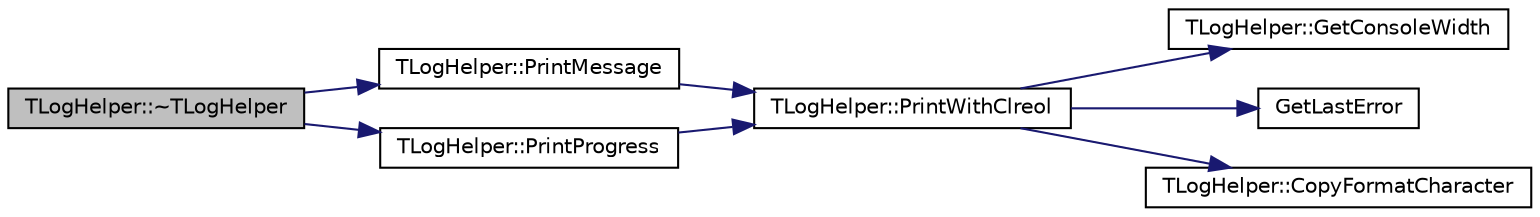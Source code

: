 digraph G
{
  edge [fontname="Helvetica",fontsize="10",labelfontname="Helvetica",labelfontsize="10"];
  node [fontname="Helvetica",fontsize="10",shape=record];
  rankdir="LR";
  Node1 [label="TLogHelper::~TLogHelper",height=0.2,width=0.4,color="black", fillcolor="grey75", style="filled" fontcolor="black"];
  Node1 -> Node2 [color="midnightblue",fontsize="10",style="solid",fontname="Helvetica"];
  Node2 [label="TLogHelper::PrintMessage",height=0.2,width=0.4,color="black", fillcolor="white", style="filled",URL="$class_t_log_helper.html#ab5db2d575286413f1e74f59835ab3359"];
  Node2 -> Node3 [color="midnightblue",fontsize="10",style="solid",fontname="Helvetica"];
  Node3 [label="TLogHelper::PrintWithClreol",height=0.2,width=0.4,color="black", fillcolor="white", style="filled",URL="$class_t_log_helper.html#a0d6932915953c6a40b532f46b4bd314b"];
  Node3 -> Node4 [color="midnightblue",fontsize="10",style="solid",fontname="Helvetica"];
  Node4 [label="TLogHelper::GetConsoleWidth",height=0.2,width=0.4,color="black", fillcolor="white", style="filled",URL="$class_t_log_helper.html#ac39f06e485600140e743ff33c3413ccb"];
  Node3 -> Node5 [color="midnightblue",fontsize="10",style="solid",fontname="Helvetica"];
  Node5 [label="GetLastError",height=0.2,width=0.4,color="black", fillcolor="white", style="filled",URL="$_file_stream_8cpp.html#a10b9a284527af83a44533867b0aff0fc"];
  Node3 -> Node6 [color="midnightblue",fontsize="10",style="solid",fontname="Helvetica"];
  Node6 [label="TLogHelper::CopyFormatCharacter",height=0.2,width=0.4,color="black", fillcolor="white", style="filled",URL="$class_t_log_helper.html#a47324bc44ce9199c6cf1923e2deef3a5"];
  Node1 -> Node7 [color="midnightblue",fontsize="10",style="solid",fontname="Helvetica"];
  Node7 [label="TLogHelper::PrintProgress",height=0.2,width=0.4,color="black", fillcolor="white", style="filled",URL="$class_t_log_helper.html#afcbda4e3e228de9483fb78812d60d61c"];
  Node7 -> Node3 [color="midnightblue",fontsize="10",style="solid",fontname="Helvetica"];
}

